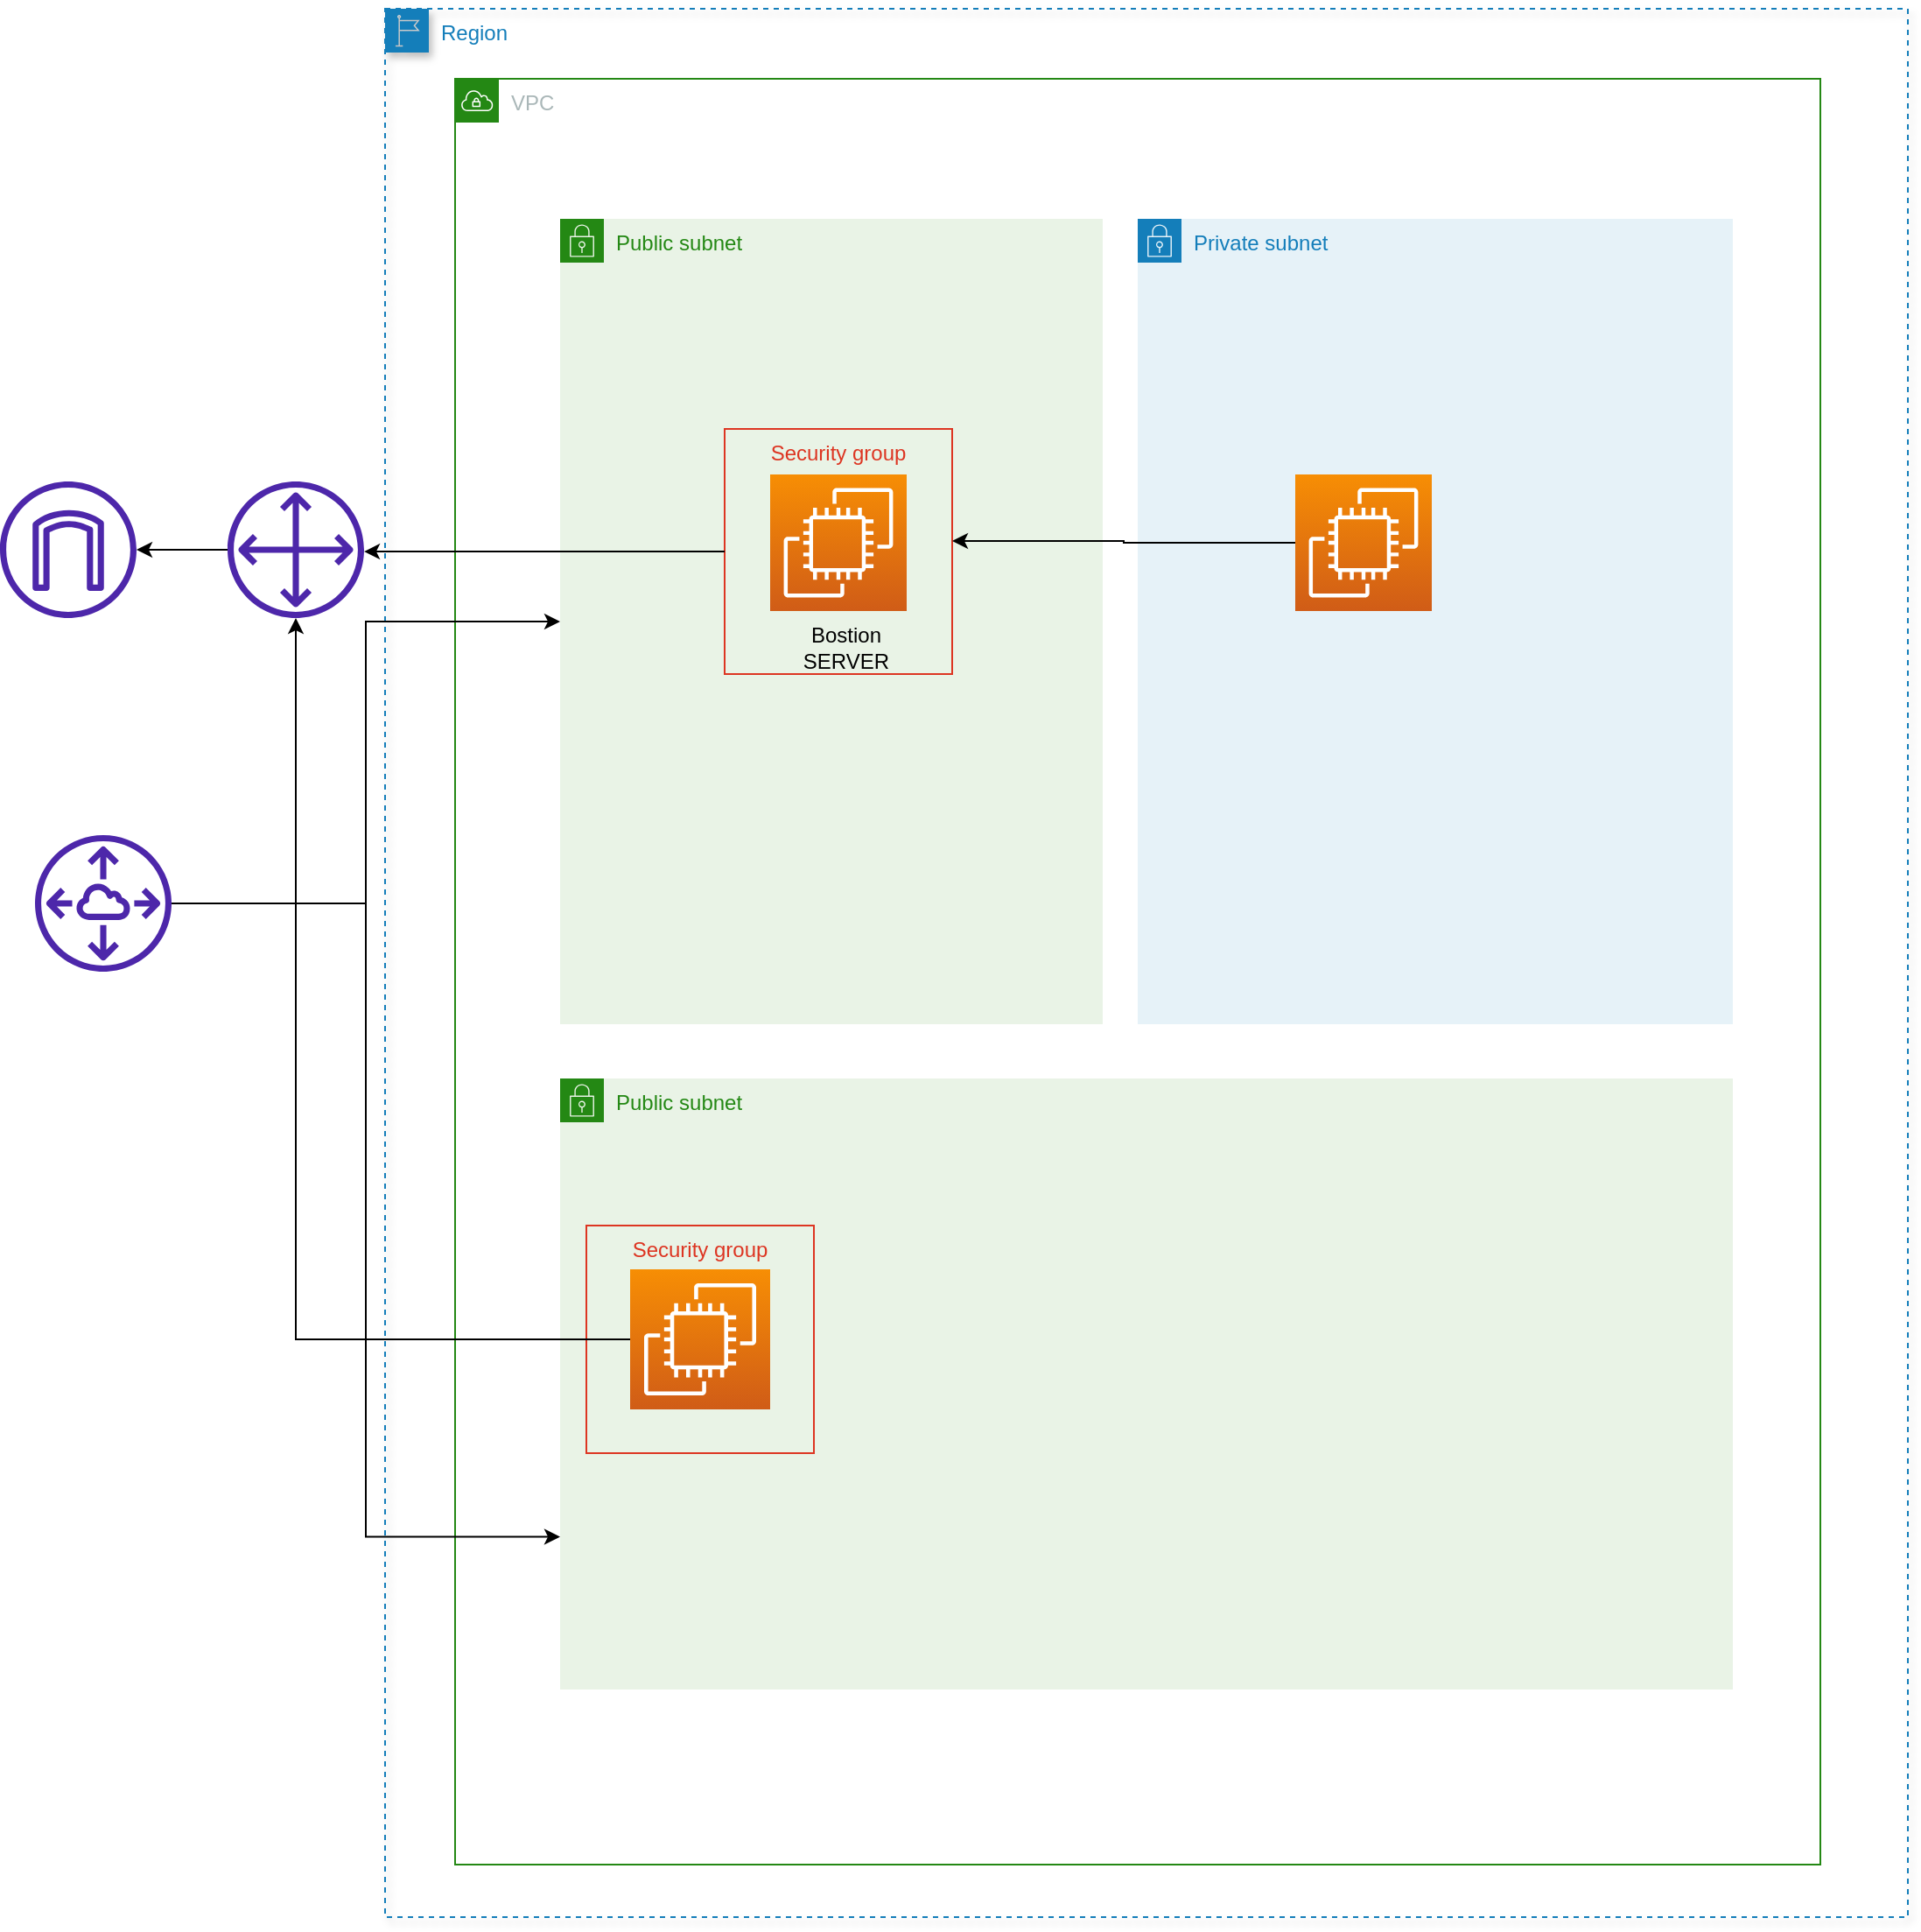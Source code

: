 <mxfile version="21.4.0" type="github">
  <diagram name="Page-1" id="XZAO4qLoAejedMFS1x4H">
    <mxGraphModel dx="1910" dy="684" grid="1" gridSize="10" guides="1" tooltips="1" connect="1" arrows="1" fold="1" page="1" pageScale="1" pageWidth="850" pageHeight="1100" math="0" shadow="0">
      <root>
        <mxCell id="0" />
        <mxCell id="1" parent="0" />
        <mxCell id="YqpNyeklwt57V-ncFQHr-1" value="VPC" style="points=[[0,0],[0.25,0],[0.5,0],[0.75,0],[1,0],[1,0.25],[1,0.5],[1,0.75],[1,1],[0.75,1],[0.5,1],[0.25,1],[0,1],[0,0.75],[0,0.5],[0,0.25]];outlineConnect=0;gradientColor=none;html=1;whiteSpace=wrap;fontSize=12;fontStyle=0;container=1;pointerEvents=0;collapsible=0;recursiveResize=0;shape=mxgraph.aws4.group;grIcon=mxgraph.aws4.group_vpc;strokeColor=#248814;fillColor=none;verticalAlign=top;align=left;spacingLeft=30;fontColor=#AAB7B8;dashed=0;" vertex="1" parent="1">
          <mxGeometry x="40" y="40" width="780" height="1020" as="geometry" />
        </mxCell>
        <mxCell id="YqpNyeklwt57V-ncFQHr-2" value="Region" style="points=[[0,0],[0.25,0],[0.5,0],[0.75,0],[1,0],[1,0.25],[1,0.5],[1,0.75],[1,1],[0.75,1],[0.5,1],[0.25,1],[0,1],[0,0.75],[0,0.5],[0,0.25]];outlineConnect=0;gradientColor=none;html=1;whiteSpace=wrap;fontSize=12;fontStyle=0;container=1;pointerEvents=0;collapsible=0;recursiveResize=0;shape=mxgraph.aws4.group;grIcon=mxgraph.aws4.group_region;strokeColor=#147EBA;fillColor=none;verticalAlign=top;align=left;spacingLeft=30;fontColor=#147EBA;dashed=1;shadow=1;" vertex="1" parent="1">
          <mxGeometry width="870" height="1090" as="geometry" />
        </mxCell>
        <mxCell id="YqpNyeklwt57V-ncFQHr-6" value="Public subnet" style="points=[[0,0],[0.25,0],[0.5,0],[0.75,0],[1,0],[1,0.25],[1,0.5],[1,0.75],[1,1],[0.75,1],[0.5,1],[0.25,1],[0,1],[0,0.75],[0,0.5],[0,0.25]];outlineConnect=0;gradientColor=none;html=1;whiteSpace=wrap;fontSize=12;fontStyle=0;container=1;pointerEvents=0;collapsible=0;recursiveResize=0;shape=mxgraph.aws4.group;grIcon=mxgraph.aws4.group_security_group;grStroke=0;strokeColor=#248814;fillColor=#E9F3E6;verticalAlign=top;align=left;spacingLeft=30;fontColor=#248814;dashed=0;" vertex="1" parent="1">
          <mxGeometry x="100" y="120" width="310" height="460" as="geometry" />
        </mxCell>
        <mxCell id="YqpNyeklwt57V-ncFQHr-8" value="" style="sketch=0;points=[[0,0,0],[0.25,0,0],[0.5,0,0],[0.75,0,0],[1,0,0],[0,1,0],[0.25,1,0],[0.5,1,0],[0.75,1,0],[1,1,0],[0,0.25,0],[0,0.5,0],[0,0.75,0],[1,0.25,0],[1,0.5,0],[1,0.75,0]];outlineConnect=0;fontColor=#232F3E;gradientColor=#F78E04;gradientDirection=north;fillColor=#D05C17;strokeColor=#ffffff;dashed=0;verticalLabelPosition=bottom;verticalAlign=top;align=center;html=1;fontSize=12;fontStyle=0;aspect=fixed;shape=mxgraph.aws4.resourceIcon;resIcon=mxgraph.aws4.ec2;" vertex="1" parent="YqpNyeklwt57V-ncFQHr-6">
          <mxGeometry x="120" y="146" width="78" height="78" as="geometry" />
        </mxCell>
        <mxCell id="YqpNyeklwt57V-ncFQHr-10" value="Security group" style="fillColor=none;strokeColor=#DD3522;verticalAlign=top;fontStyle=0;fontColor=#DD3522;whiteSpace=wrap;html=1;" vertex="1" parent="YqpNyeklwt57V-ncFQHr-6">
          <mxGeometry x="94" y="120" width="130" height="140" as="geometry" />
        </mxCell>
        <mxCell id="YqpNyeklwt57V-ncFQHr-12" value="Bostion SERVER" style="text;strokeColor=none;align=center;fillColor=none;html=1;verticalAlign=middle;whiteSpace=wrap;rounded=0;" vertex="1" parent="YqpNyeklwt57V-ncFQHr-6">
          <mxGeometry x="123" y="230" width="81" height="30" as="geometry" />
        </mxCell>
        <mxCell id="YqpNyeklwt57V-ncFQHr-7" value="Private subnet" style="points=[[0,0],[0.25,0],[0.5,0],[0.75,0],[1,0],[1,0.25],[1,0.5],[1,0.75],[1,1],[0.75,1],[0.5,1],[0.25,1],[0,1],[0,0.75],[0,0.5],[0,0.25]];outlineConnect=0;gradientColor=none;html=1;whiteSpace=wrap;fontSize=12;fontStyle=0;container=1;pointerEvents=0;collapsible=0;recursiveResize=0;shape=mxgraph.aws4.group;grIcon=mxgraph.aws4.group_security_group;grStroke=0;strokeColor=#147EBA;fillColor=#E6F2F8;verticalAlign=top;align=left;spacingLeft=30;fontColor=#147EBA;dashed=0;" vertex="1" parent="1">
          <mxGeometry x="430" y="120" width="340" height="460" as="geometry" />
        </mxCell>
        <mxCell id="YqpNyeklwt57V-ncFQHr-9" value="" style="sketch=0;points=[[0,0,0],[0.25,0,0],[0.5,0,0],[0.75,0,0],[1,0,0],[0,1,0],[0.25,1,0],[0.5,1,0],[0.75,1,0],[1,1,0],[0,0.25,0],[0,0.5,0],[0,0.75,0],[1,0.25,0],[1,0.5,0],[1,0.75,0]];outlineConnect=0;fontColor=#232F3E;gradientColor=#F78E04;gradientDirection=north;fillColor=#D05C17;strokeColor=#ffffff;dashed=0;verticalLabelPosition=bottom;verticalAlign=top;align=center;html=1;fontSize=12;fontStyle=0;aspect=fixed;shape=mxgraph.aws4.resourceIcon;resIcon=mxgraph.aws4.ec2;" vertex="1" parent="YqpNyeklwt57V-ncFQHr-7">
          <mxGeometry x="90" y="146" width="78" height="78" as="geometry" />
        </mxCell>
        <mxCell id="YqpNyeklwt57V-ncFQHr-14" value="" style="edgeStyle=orthogonalEdgeStyle;rounded=0;orthogonalLoop=1;jettySize=auto;html=1;entryX=1;entryY=0.457;entryDx=0;entryDy=0;entryPerimeter=0;" edge="1" parent="1" source="YqpNyeklwt57V-ncFQHr-9" target="YqpNyeklwt57V-ncFQHr-10">
          <mxGeometry relative="1" as="geometry">
            <Array as="points" />
          </mxGeometry>
        </mxCell>
        <mxCell id="YqpNyeklwt57V-ncFQHr-15" value="" style="sketch=0;outlineConnect=0;fontColor=#232F3E;gradientColor=none;fillColor=#4D27AA;strokeColor=none;dashed=0;verticalLabelPosition=bottom;verticalAlign=top;align=center;html=1;fontSize=12;fontStyle=0;aspect=fixed;pointerEvents=1;shape=mxgraph.aws4.internet_gateway;" vertex="1" parent="1">
          <mxGeometry x="-220" y="270" width="78" height="78" as="geometry" />
        </mxCell>
        <mxCell id="YqpNyeklwt57V-ncFQHr-17" style="edgeStyle=orthogonalEdgeStyle;rounded=0;orthogonalLoop=1;jettySize=auto;html=1;" edge="1" parent="1" source="YqpNyeklwt57V-ncFQHr-16" target="YqpNyeklwt57V-ncFQHr-15">
          <mxGeometry relative="1" as="geometry" />
        </mxCell>
        <mxCell id="YqpNyeklwt57V-ncFQHr-16" value="" style="sketch=0;outlineConnect=0;fontColor=#232F3E;gradientColor=none;fillColor=#4D27AA;strokeColor=none;dashed=0;verticalLabelPosition=bottom;verticalAlign=top;align=center;html=1;fontSize=12;fontStyle=0;aspect=fixed;pointerEvents=1;shape=mxgraph.aws4.customer_gateway;" vertex="1" parent="1">
          <mxGeometry x="-90" y="270" width="78" height="78" as="geometry" />
        </mxCell>
        <mxCell id="YqpNyeklwt57V-ncFQHr-19" style="edgeStyle=orthogonalEdgeStyle;rounded=0;orthogonalLoop=1;jettySize=auto;html=1;exitX=0;exitY=0.5;exitDx=0;exitDy=0;entryX=1;entryY=0.513;entryDx=0;entryDy=0;entryPerimeter=0;" edge="1" parent="1" source="YqpNyeklwt57V-ncFQHr-10" target="YqpNyeklwt57V-ncFQHr-16">
          <mxGeometry relative="1" as="geometry" />
        </mxCell>
        <mxCell id="YqpNyeklwt57V-ncFQHr-20" value="Public subnet" style="points=[[0,0],[0.25,0],[0.5,0],[0.75,0],[1,0],[1,0.25],[1,0.5],[1,0.75],[1,1],[0.75,1],[0.5,1],[0.25,1],[0,1],[0,0.75],[0,0.5],[0,0.25]];outlineConnect=0;gradientColor=none;html=1;whiteSpace=wrap;fontSize=12;fontStyle=0;container=1;pointerEvents=0;collapsible=0;recursiveResize=0;shape=mxgraph.aws4.group;grIcon=mxgraph.aws4.group_security_group;grStroke=0;strokeColor=#248814;fillColor=#E9F3E6;verticalAlign=top;align=left;spacingLeft=30;fontColor=#248814;dashed=0;" vertex="1" parent="1">
          <mxGeometry x="100" y="611" width="670" height="349" as="geometry" />
        </mxCell>
        <mxCell id="YqpNyeklwt57V-ncFQHr-21" value="" style="sketch=0;points=[[0,0,0],[0.25,0,0],[0.5,0,0],[0.75,0,0],[1,0,0],[0,1,0],[0.25,1,0],[0.5,1,0],[0.75,1,0],[1,1,0],[0,0.25,0],[0,0.5,0],[0,0.75,0],[1,0.25,0],[1,0.5,0],[1,0.75,0]];outlineConnect=0;fontColor=#232F3E;gradientColor=#F78E04;gradientDirection=north;fillColor=#D05C17;strokeColor=#ffffff;dashed=0;verticalLabelPosition=bottom;verticalAlign=top;align=center;html=1;fontSize=12;fontStyle=0;aspect=fixed;shape=mxgraph.aws4.resourceIcon;resIcon=mxgraph.aws4.ec2;" vertex="1" parent="YqpNyeklwt57V-ncFQHr-20">
          <mxGeometry x="40" y="109" width="80" height="80" as="geometry" />
        </mxCell>
        <mxCell id="YqpNyeklwt57V-ncFQHr-23" value="Security group" style="fillColor=none;strokeColor=#DD3522;verticalAlign=top;fontStyle=0;fontColor=#DD3522;whiteSpace=wrap;html=1;" vertex="1" parent="YqpNyeklwt57V-ncFQHr-20">
          <mxGeometry x="15" y="84" width="130" height="130" as="geometry" />
        </mxCell>
        <mxCell id="YqpNyeklwt57V-ncFQHr-22" style="edgeStyle=orthogonalEdgeStyle;rounded=0;orthogonalLoop=1;jettySize=auto;html=1;" edge="1" parent="1" source="YqpNyeklwt57V-ncFQHr-21" target="YqpNyeklwt57V-ncFQHr-16">
          <mxGeometry relative="1" as="geometry" />
        </mxCell>
        <mxCell id="YqpNyeklwt57V-ncFQHr-25" style="edgeStyle=orthogonalEdgeStyle;rounded=0;orthogonalLoop=1;jettySize=auto;html=1;entryX=0;entryY=0.75;entryDx=0;entryDy=0;" edge="1" parent="1" source="YqpNyeklwt57V-ncFQHr-24" target="YqpNyeklwt57V-ncFQHr-20">
          <mxGeometry relative="1" as="geometry">
            <mxPoint x="-161" y="861" as="targetPoint" />
          </mxGeometry>
        </mxCell>
        <mxCell id="YqpNyeklwt57V-ncFQHr-26" style="edgeStyle=orthogonalEdgeStyle;rounded=0;orthogonalLoop=1;jettySize=auto;html=1;" edge="1" parent="1" source="YqpNyeklwt57V-ncFQHr-24" target="YqpNyeklwt57V-ncFQHr-6">
          <mxGeometry relative="1" as="geometry" />
        </mxCell>
        <mxCell id="YqpNyeklwt57V-ncFQHr-24" value="" style="sketch=0;outlineConnect=0;fontColor=#232F3E;gradientColor=none;fillColor=#4D27AA;strokeColor=none;dashed=0;verticalLabelPosition=bottom;verticalAlign=top;align=center;html=1;fontSize=12;fontStyle=0;aspect=fixed;pointerEvents=1;shape=mxgraph.aws4.peering;shadow=0;" vertex="1" parent="1">
          <mxGeometry x="-200" y="472" width="78" height="78" as="geometry" />
        </mxCell>
      </root>
    </mxGraphModel>
  </diagram>
</mxfile>
